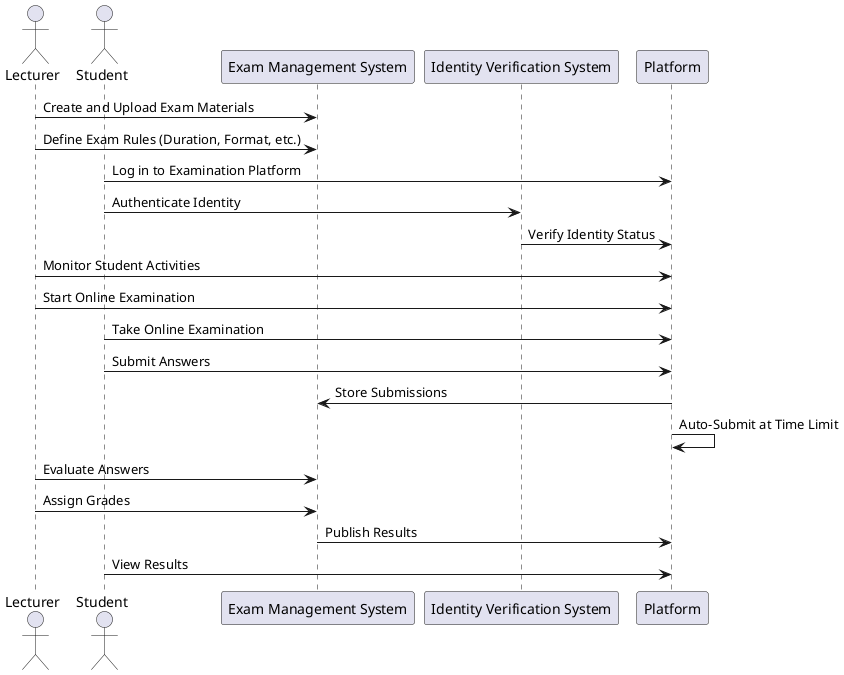 @startuml
actor "Lecturer" as lecturer
actor "Student" as student
participant "Exam Management System" as examSystem
participant "Identity Verification System" as identitySystem
participant "Platform" as platform

lecturer -> examSystem : Create and Upload Exam Materials
lecturer -> examSystem : Define Exam Rules (Duration, Format, etc.)

student -> platform : Log in to Examination Platform
student -> identitySystem : Authenticate Identity
identitySystem -> platform : Verify Identity Status

lecturer -> platform : Monitor Student Activities
lecturer -> platform : Start Online Examination

student -> platform : Take Online Examination
student -> platform : Submit Answers
platform -> examSystem : Store Submissions
platform -> platform : Auto-Submit at Time Limit

lecturer -> examSystem : Evaluate Answers
lecturer -> examSystem : Assign Grades
examSystem -> platform : Publish Results

student -> platform : View Results

@enduml
